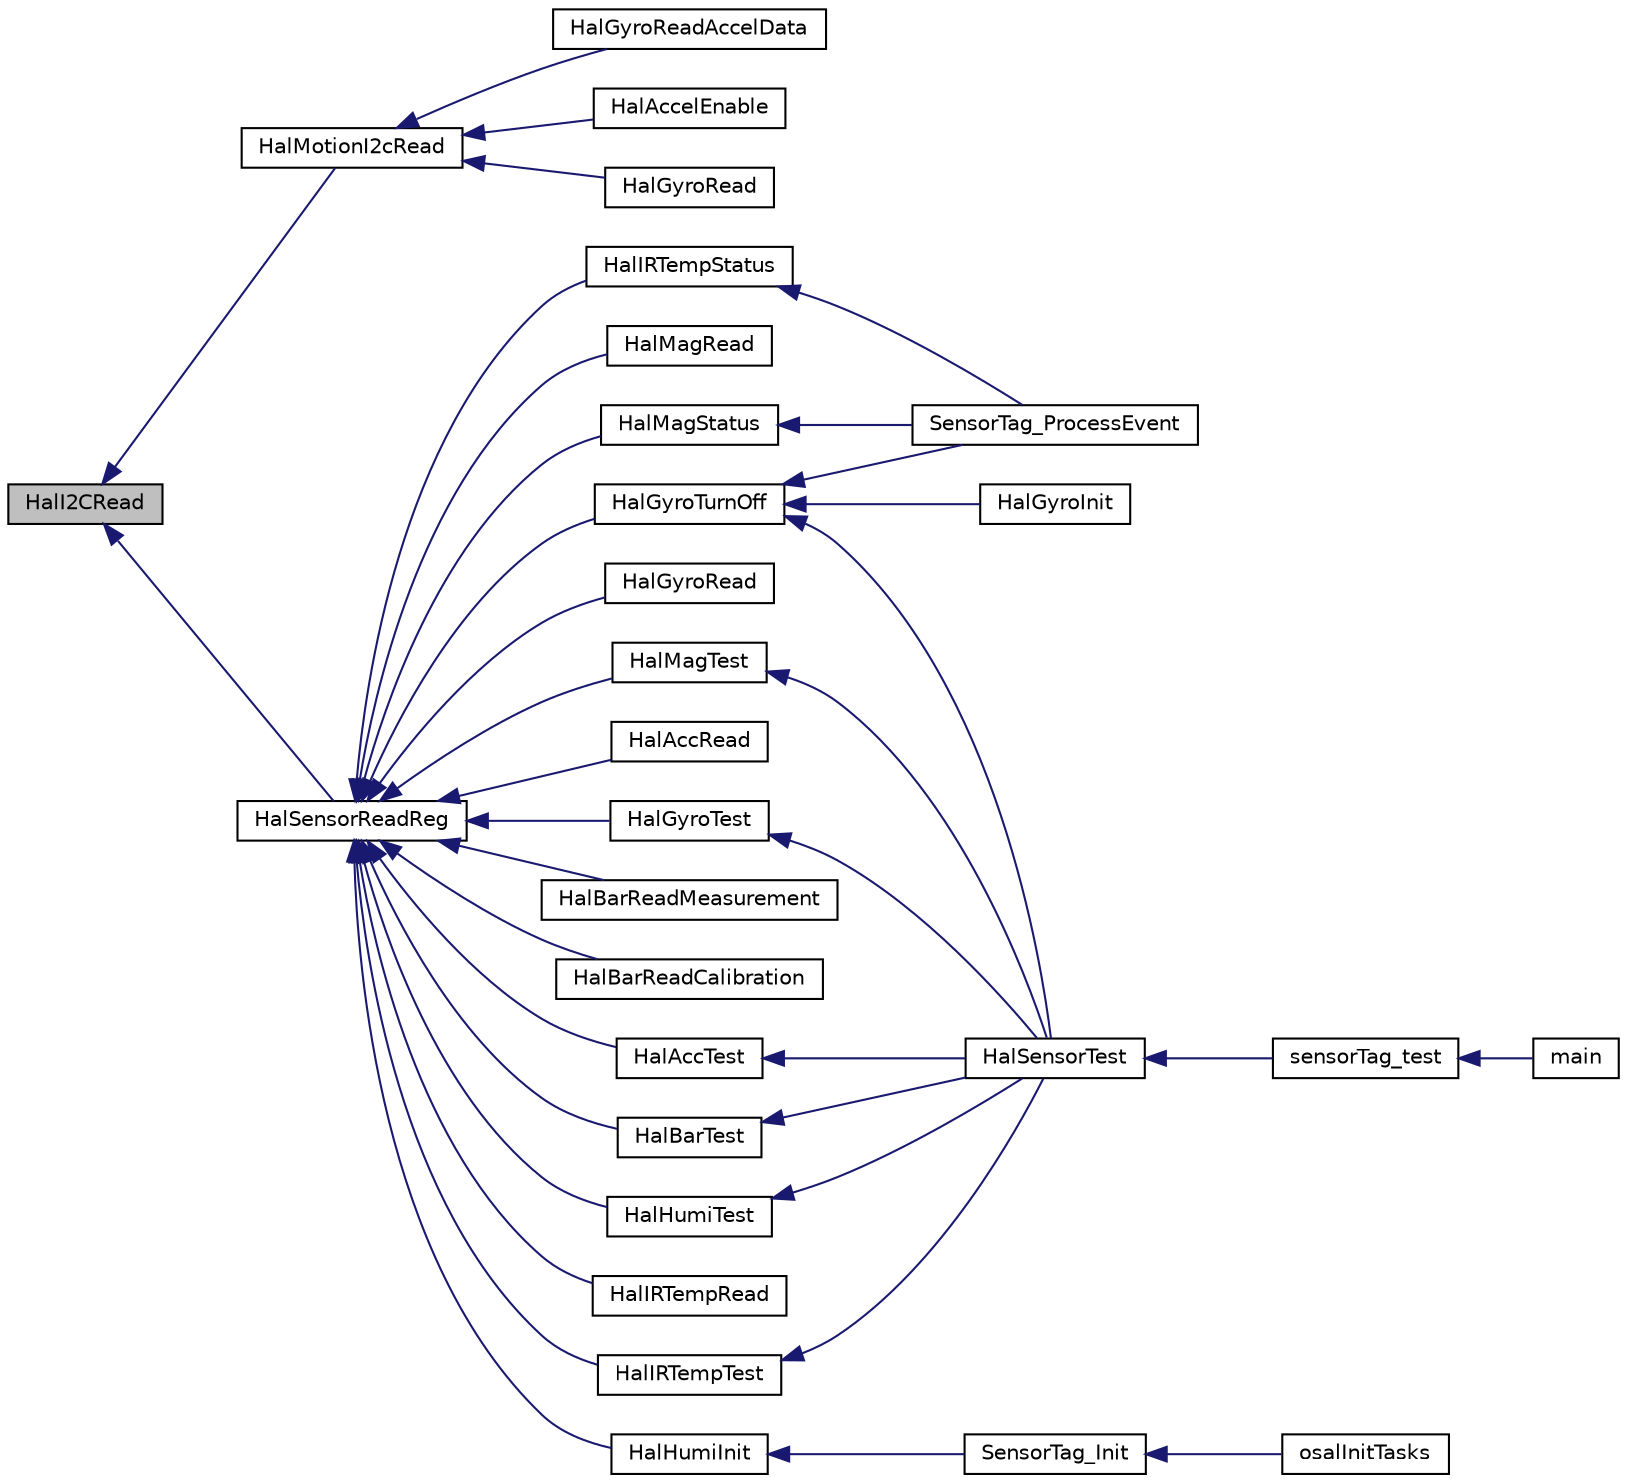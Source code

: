 digraph "HalI2CRead"
{
  edge [fontname="Helvetica",fontsize="10",labelfontname="Helvetica",labelfontsize="10"];
  node [fontname="Helvetica",fontsize="10",shape=record];
  rankdir="LR";
  Node1 [label="HalI2CRead",height=0.2,width=0.4,color="black", fillcolor="grey75", style="filled" fontcolor="black"];
  Node1 -> Node2 [dir="back",color="midnightblue",fontsize="10",style="solid",fontname="Helvetica"];
  Node2 [label="HalMotionI2cRead",height=0.2,width=0.4,color="black", fillcolor="white", style="filled",URL="$hal__motion_8h.html#a9a14c3eff2165cb51e8cf7caf36b4ced"];
  Node2 -> Node3 [dir="back",color="midnightblue",fontsize="10",style="solid",fontname="Helvetica"];
  Node3 [label="HalAccelEnable",height=0.2,width=0.4,color="black", fillcolor="white", style="filled",URL="$hal__accel_8h.html#a54863e89c0201a0a12a90da89a7e18d1"];
  Node2 -> Node4 [dir="back",color="midnightblue",fontsize="10",style="solid",fontname="Helvetica"];
  Node4 [label="HalGyroRead",height=0.2,width=0.4,color="black", fillcolor="white", style="filled",URL="$_c_c2541_a_r_c_2hal__gyro_8h.html#a9c188c63f8fe8801a4e5d003827a14cf"];
  Node2 -> Node5 [dir="back",color="midnightblue",fontsize="10",style="solid",fontname="Helvetica"];
  Node5 [label="HalGyroReadAccelData",height=0.2,width=0.4,color="black", fillcolor="white", style="filled",URL="$_c_c2541_a_r_c_2hal__gyro_8h.html#a592421be6b9edf4ae9f26b16da69fdc4"];
  Node1 -> Node6 [dir="back",color="midnightblue",fontsize="10",style="solid",fontname="Helvetica"];
  Node6 [label="HalSensorReadReg",height=0.2,width=0.4,color="black", fillcolor="white", style="filled",URL="$hal__sensor_8h.html#afbc45759f52fe34333d6fba095d278f5"];
  Node6 -> Node7 [dir="back",color="midnightblue",fontsize="10",style="solid",fontname="Helvetica"];
  Node7 [label="HalGyroTurnOff",height=0.2,width=0.4,color="black", fillcolor="white", style="filled",URL="$_c_c2541_s_t_2hal__gyro_8h.html#aecee5c277d9822b9800459c59b39b979"];
  Node7 -> Node8 [dir="back",color="midnightblue",fontsize="10",style="solid",fontname="Helvetica"];
  Node8 [label="HalGyroInit",height=0.2,width=0.4,color="black", fillcolor="white", style="filled",URL="$_c_c2541_s_t_2hal__gyro_8c.html#a5bc02b8d46bc5e9406ee5e3ec4108cd8"];
  Node7 -> Node9 [dir="back",color="midnightblue",fontsize="10",style="solid",fontname="Helvetica"];
  Node9 [label="HalSensorTest",height=0.2,width=0.4,color="black", fillcolor="white", style="filled",URL="$hal__sensor_8h.html#a330e5282e939c9a9ce3da25deea7bcde"];
  Node9 -> Node10 [dir="back",color="midnightblue",fontsize="10",style="solid",fontname="Helvetica"];
  Node10 [label="sensorTag_test",height=0.2,width=0.4,color="black", fillcolor="white", style="filled",URL="$sensor_tag_8h.html#a00d52fc1eb53db85977f7076d2a82eb7"];
  Node10 -> Node11 [dir="back",color="midnightblue",fontsize="10",style="solid",fontname="Helvetica"];
  Node11 [label="main",height=0.2,width=0.4,color="black", fillcolor="white", style="filled",URL="$_sensor_tag___main_8c.html#a840291bc02cba5474a4cb46a9b9566fe"];
  Node7 -> Node12 [dir="back",color="midnightblue",fontsize="10",style="solid",fontname="Helvetica"];
  Node12 [label="SensorTag_ProcessEvent",height=0.2,width=0.4,color="black", fillcolor="white", style="filled",URL="$sensor_tag_8h.html#aedf9259e6d4dfcd83780b78d1c9f9934"];
  Node6 -> Node13 [dir="back",color="midnightblue",fontsize="10",style="solid",fontname="Helvetica"];
  Node13 [label="HalGyroRead",height=0.2,width=0.4,color="black", fillcolor="white", style="filled",URL="$_c_c2541_s_t_2hal__gyro_8h.html#a101d9120eb9d9d71b3063c91fb917d3a"];
  Node6 -> Node14 [dir="back",color="midnightblue",fontsize="10",style="solid",fontname="Helvetica"];
  Node14 [label="HalGyroTest",height=0.2,width=0.4,color="black", fillcolor="white", style="filled",URL="$_c_c2541_s_t_2hal__gyro_8h.html#ac6df7e54053de4a9962c0bd2c6a94146"];
  Node14 -> Node9 [dir="back",color="midnightblue",fontsize="10",style="solid",fontname="Helvetica"];
  Node6 -> Node15 [dir="back",color="midnightblue",fontsize="10",style="solid",fontname="Helvetica"];
  Node15 [label="HalAccRead",height=0.2,width=0.4,color="black", fillcolor="white", style="filled",URL="$hal__acc_8h.html#abb33e1cd2e3c20e41a4c2381bd4b631b"];
  Node6 -> Node16 [dir="back",color="midnightblue",fontsize="10",style="solid",fontname="Helvetica"];
  Node16 [label="HalAccTest",height=0.2,width=0.4,color="black", fillcolor="white", style="filled",URL="$hal__acc_8h.html#a04fc622b6b9e6ccae732bacaa67a7e79"];
  Node16 -> Node9 [dir="back",color="midnightblue",fontsize="10",style="solid",fontname="Helvetica"];
  Node6 -> Node17 [dir="back",color="midnightblue",fontsize="10",style="solid",fontname="Helvetica"];
  Node17 [label="HalBarReadMeasurement",height=0.2,width=0.4,color="black", fillcolor="white", style="filled",URL="$hal__bar_8h.html#a239232ae7c054f45bc0df3544cc106ce"];
  Node6 -> Node18 [dir="back",color="midnightblue",fontsize="10",style="solid",fontname="Helvetica"];
  Node18 [label="HalBarReadCalibration",height=0.2,width=0.4,color="black", fillcolor="white", style="filled",URL="$hal__bar_8h.html#a4803992cc3cb5f918efe1457f15015e6"];
  Node6 -> Node19 [dir="back",color="midnightblue",fontsize="10",style="solid",fontname="Helvetica"];
  Node19 [label="HalBarTest",height=0.2,width=0.4,color="black", fillcolor="white", style="filled",URL="$hal__bar_8h.html#ae62f146aa05624ee8685053593df27c7"];
  Node19 -> Node9 [dir="back",color="midnightblue",fontsize="10",style="solid",fontname="Helvetica"];
  Node6 -> Node20 [dir="back",color="midnightblue",fontsize="10",style="solid",fontname="Helvetica"];
  Node20 [label="HalHumiInit",height=0.2,width=0.4,color="black", fillcolor="white", style="filled",URL="$hal__humi_8h.html#ac438444ca235a6ef4a500e0cbf2d513e"];
  Node20 -> Node21 [dir="back",color="midnightblue",fontsize="10",style="solid",fontname="Helvetica"];
  Node21 [label="SensorTag_Init",height=0.2,width=0.4,color="black", fillcolor="white", style="filled",URL="$sensor_tag_8h.html#a13b2e5cf7a0072b8860136f3592c2f7f"];
  Node21 -> Node22 [dir="back",color="midnightblue",fontsize="10",style="solid",fontname="Helvetica"];
  Node22 [label="osalInitTasks",height=0.2,width=0.4,color="black", fillcolor="white", style="filled",URL="$_o_s_a_l___sensor_tag_8c.html#a7ad49ef9f96d7753c3e77e0e69231bb2"];
  Node6 -> Node23 [dir="back",color="midnightblue",fontsize="10",style="solid",fontname="Helvetica"];
  Node23 [label="HalHumiTest",height=0.2,width=0.4,color="black", fillcolor="white", style="filled",URL="$hal__humi_8h.html#a6eeee154942be19ff60c5cad0eb8cfe8"];
  Node23 -> Node9 [dir="back",color="midnightblue",fontsize="10",style="solid",fontname="Helvetica"];
  Node6 -> Node24 [dir="back",color="midnightblue",fontsize="10",style="solid",fontname="Helvetica"];
  Node24 [label="HalIRTempRead",height=0.2,width=0.4,color="black", fillcolor="white", style="filled",URL="$hal__irtemp_8h.html#ac1cd19777c0c0c92670e92c08a10dcc8"];
  Node6 -> Node25 [dir="back",color="midnightblue",fontsize="10",style="solid",fontname="Helvetica"];
  Node25 [label="HalIRTempStatus",height=0.2,width=0.4,color="black", fillcolor="white", style="filled",URL="$hal__irtemp_8h.html#afae8d38a9268a26e723d0ffcee428f31"];
  Node25 -> Node12 [dir="back",color="midnightblue",fontsize="10",style="solid",fontname="Helvetica"];
  Node6 -> Node26 [dir="back",color="midnightblue",fontsize="10",style="solid",fontname="Helvetica"];
  Node26 [label="HalIRTempTest",height=0.2,width=0.4,color="black", fillcolor="white", style="filled",URL="$hal__irtemp_8h.html#a9b10fc52fa9f28b670a01718ee7779f9"];
  Node26 -> Node9 [dir="back",color="midnightblue",fontsize="10",style="solid",fontname="Helvetica"];
  Node6 -> Node27 [dir="back",color="midnightblue",fontsize="10",style="solid",fontname="Helvetica"];
  Node27 [label="HalMagStatus",height=0.2,width=0.4,color="black", fillcolor="white", style="filled",URL="$hal__mag_8h.html#a926b30cab02f8d4b1a309dd55c72ac9a"];
  Node27 -> Node12 [dir="back",color="midnightblue",fontsize="10",style="solid",fontname="Helvetica"];
  Node6 -> Node28 [dir="back",color="midnightblue",fontsize="10",style="solid",fontname="Helvetica"];
  Node28 [label="HalMagRead",height=0.2,width=0.4,color="black", fillcolor="white", style="filled",URL="$hal__mag_8h.html#acc526ec0165eeaca3ed4f8e51baacee8"];
  Node6 -> Node29 [dir="back",color="midnightblue",fontsize="10",style="solid",fontname="Helvetica"];
  Node29 [label="HalMagTest",height=0.2,width=0.4,color="black", fillcolor="white", style="filled",URL="$hal__mag_8h.html#a8f9047a966ceafddb9cc7c43a90f92c0"];
  Node29 -> Node9 [dir="back",color="midnightblue",fontsize="10",style="solid",fontname="Helvetica"];
}
